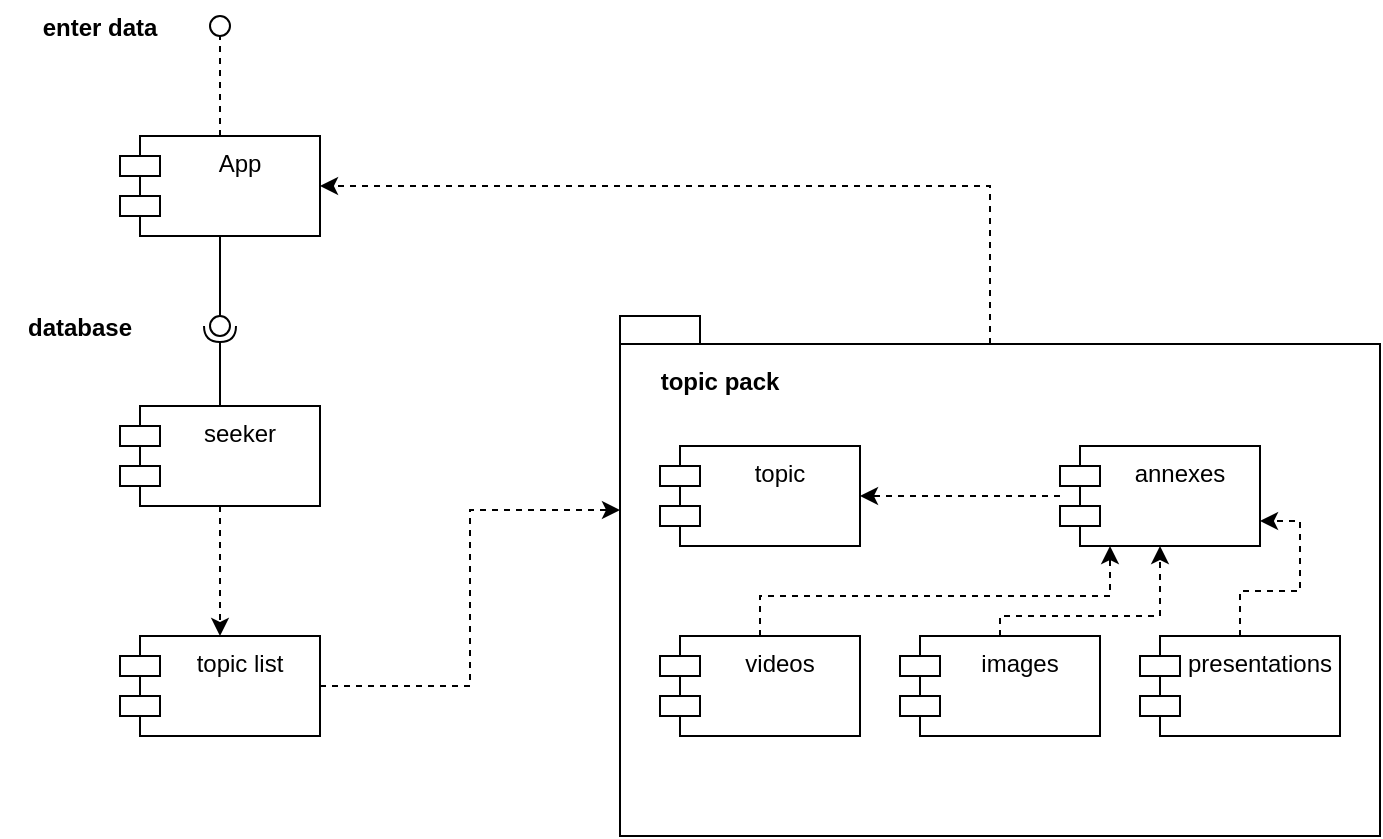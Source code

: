 <mxfile>
    <diagram id="726Y_0fJawA6Aj4X7wUf" name="Page-1">
        <mxGraphModel dx="1117" dy="790" grid="1" gridSize="10" guides="1" tooltips="1" connect="1" arrows="1" fold="1" page="1" pageScale="1" pageWidth="1169" pageHeight="1654" math="0" shadow="0">
            <root>
                <mxCell id="0"/>
                <mxCell id="1" parent="0"/>
                <mxCell id="2" value="App" style="shape=module;align=left;spacingLeft=20;align=center;verticalAlign=top;" parent="1" vertex="1">
                    <mxGeometry x="160" y="210" width="100" height="50" as="geometry"/>
                </mxCell>
                <mxCell id="15" style="edgeStyle=orthogonalEdgeStyle;rounded=0;orthogonalLoop=1;jettySize=auto;html=1;entryX=0.5;entryY=0;entryDx=0;entryDy=0;dashed=1;" parent="1" source="3" target="5" edge="1">
                    <mxGeometry relative="1" as="geometry"/>
                </mxCell>
                <mxCell id="3" value="seeker" style="shape=module;align=left;spacingLeft=20;align=center;verticalAlign=top;" parent="1" vertex="1">
                    <mxGeometry x="160" y="345" width="100" height="50" as="geometry"/>
                </mxCell>
                <mxCell id="17" style="edgeStyle=orthogonalEdgeStyle;rounded=0;orthogonalLoop=1;jettySize=auto;html=1;entryX=1;entryY=0.5;entryDx=0;entryDy=0;exitX=0;exitY=0;exitDx=185;exitDy=14;exitPerimeter=0;dashed=1;" parent="1" source="4" target="2" edge="1">
                    <mxGeometry relative="1" as="geometry">
                        <Array as="points">
                            <mxPoint x="595" y="235"/>
                        </Array>
                    </mxGeometry>
                </mxCell>
                <mxCell id="4" value="" style="shape=folder;fontStyle=1;spacingTop=10;tabWidth=40;tabHeight=14;tabPosition=left;html=1;align=left;" parent="1" vertex="1">
                    <mxGeometry x="410" y="300" width="380" height="260" as="geometry"/>
                </mxCell>
                <mxCell id="16" style="edgeStyle=orthogonalEdgeStyle;rounded=0;orthogonalLoop=1;jettySize=auto;html=1;entryX=0;entryY=0;entryDx=0;entryDy=97;entryPerimeter=0;dashed=1;" parent="1" source="5" target="4" edge="1">
                    <mxGeometry relative="1" as="geometry"/>
                </mxCell>
                <mxCell id="5" value="topic list" style="shape=module;align=left;spacingLeft=20;align=center;verticalAlign=top;" parent="1" vertex="1">
                    <mxGeometry x="160" y="460" width="100" height="50" as="geometry"/>
                </mxCell>
                <mxCell id="6" value="topic" style="shape=module;align=left;spacingLeft=20;align=center;verticalAlign=top;" parent="1" vertex="1">
                    <mxGeometry x="430" y="365" width="100" height="50" as="geometry"/>
                </mxCell>
                <mxCell id="8" style="edgeStyle=orthogonalEdgeStyle;rounded=0;orthogonalLoop=1;jettySize=auto;html=1;entryX=1;entryY=0.5;entryDx=0;entryDy=0;dashed=1;" parent="1" source="7" target="6" edge="1">
                    <mxGeometry relative="1" as="geometry"/>
                </mxCell>
                <mxCell id="7" value="annexes" style="shape=module;align=left;spacingLeft=20;align=center;verticalAlign=top;" parent="1" vertex="1">
                    <mxGeometry x="630" y="365" width="100" height="50" as="geometry"/>
                </mxCell>
                <mxCell id="9" value="" style="rounded=0;orthogonalLoop=1;jettySize=auto;html=1;endArrow=none;endFill=0;exitX=0.5;exitY=1;exitDx=0;exitDy=0;" parent="1" source="2" target="11" edge="1">
                    <mxGeometry relative="1" as="geometry">
                        <mxPoint x="220" y="305" as="sourcePoint"/>
                    </mxGeometry>
                </mxCell>
                <mxCell id="10" value="" style="rounded=0;orthogonalLoop=1;jettySize=auto;html=1;endArrow=halfCircle;endFill=0;entryX=0.5;entryY=0.5;entryDx=0;entryDy=0;endSize=6;strokeWidth=1;exitX=0.5;exitY=0;exitDx=0;exitDy=0;" parent="1" source="3" target="11" edge="1">
                    <mxGeometry relative="1" as="geometry">
                        <mxPoint x="260" y="305" as="sourcePoint"/>
                    </mxGeometry>
                </mxCell>
                <mxCell id="11" value="" style="ellipse;whiteSpace=wrap;html=1;fontFamily=Helvetica;fontSize=12;fontColor=#000000;align=center;strokeColor=#000000;fillColor=#ffffff;points=[];aspect=fixed;resizable=0;" parent="1" vertex="1">
                    <mxGeometry x="205" y="300" width="10" height="10" as="geometry"/>
                </mxCell>
                <mxCell id="18" value="topic pack" style="text;align=center;fontStyle=1;verticalAlign=middle;spacingLeft=3;spacingRight=3;strokeColor=none;rotatable=0;points=[[0,0.5],[1,0.5]];portConstraint=eastwest;" parent="1" vertex="1">
                    <mxGeometry x="420" y="319" width="80" height="26" as="geometry"/>
                </mxCell>
                <mxCell id="19" value="" style="rounded=0;orthogonalLoop=1;jettySize=auto;html=1;endArrow=none;endFill=0;dashed=1;exitX=0.5;exitY=0;exitDx=0;exitDy=0;" parent="1" source="2" target="21" edge="1">
                    <mxGeometry relative="1" as="geometry">
                        <mxPoint x="205" y="155" as="sourcePoint"/>
                    </mxGeometry>
                </mxCell>
                <mxCell id="21" value="" style="ellipse;whiteSpace=wrap;html=1;fontFamily=Helvetica;fontSize=12;fontColor=#000000;align=center;strokeColor=#000000;fillColor=#ffffff;points=[];aspect=fixed;resizable=0;" parent="1" vertex="1">
                    <mxGeometry x="205" y="150" width="10" height="10" as="geometry"/>
                </mxCell>
                <mxCell id="23" value="enter data" style="text;align=center;fontStyle=1;verticalAlign=middle;spacingLeft=3;spacingRight=3;strokeColor=none;rotatable=0;points=[[0,0.5],[1,0.5]];portConstraint=eastwest;" parent="1" vertex="1">
                    <mxGeometry x="110" y="142" width="80" height="26" as="geometry"/>
                </mxCell>
                <mxCell id="24" value="database" style="text;align=center;fontStyle=1;verticalAlign=middle;spacingLeft=3;spacingRight=3;strokeColor=none;rotatable=0;points=[[0,0.5],[1,0.5]];portConstraint=eastwest;" parent="1" vertex="1">
                    <mxGeometry x="100" y="292" width="80" height="26" as="geometry"/>
                </mxCell>
                <mxCell id="28" style="edgeStyle=orthogonalEdgeStyle;rounded=0;orthogonalLoop=1;jettySize=auto;html=1;entryX=0.25;entryY=1;entryDx=0;entryDy=0;dashed=1;" edge="1" parent="1" source="25" target="7">
                    <mxGeometry relative="1" as="geometry">
                        <Array as="points">
                            <mxPoint x="480" y="440"/>
                            <mxPoint x="655" y="440"/>
                        </Array>
                    </mxGeometry>
                </mxCell>
                <mxCell id="25" value="videos" style="shape=module;align=left;spacingLeft=20;align=center;verticalAlign=top;" vertex="1" parent="1">
                    <mxGeometry x="430" y="460" width="100" height="50" as="geometry"/>
                </mxCell>
                <mxCell id="31" style="edgeStyle=orthogonalEdgeStyle;rounded=0;orthogonalLoop=1;jettySize=auto;html=1;entryX=0.5;entryY=1;entryDx=0;entryDy=0;dashed=1;" edge="1" parent="1" source="26" target="7">
                    <mxGeometry relative="1" as="geometry">
                        <Array as="points">
                            <mxPoint x="600" y="450"/>
                            <mxPoint x="680" y="450"/>
                        </Array>
                    </mxGeometry>
                </mxCell>
                <mxCell id="26" value="images" style="shape=module;align=left;spacingLeft=20;align=center;verticalAlign=top;" vertex="1" parent="1">
                    <mxGeometry x="550" y="460" width="100" height="50" as="geometry"/>
                </mxCell>
                <mxCell id="30" style="edgeStyle=orthogonalEdgeStyle;rounded=0;orthogonalLoop=1;jettySize=auto;html=1;entryX=1;entryY=0.75;entryDx=0;entryDy=0;dashed=1;" edge="1" parent="1" source="27" target="7">
                    <mxGeometry relative="1" as="geometry"/>
                </mxCell>
                <mxCell id="27" value="presentations" style="shape=module;align=left;spacingLeft=20;align=center;verticalAlign=top;" vertex="1" parent="1">
                    <mxGeometry x="670" y="460" width="100" height="50" as="geometry"/>
                </mxCell>
            </root>
        </mxGraphModel>
    </diagram>
</mxfile>